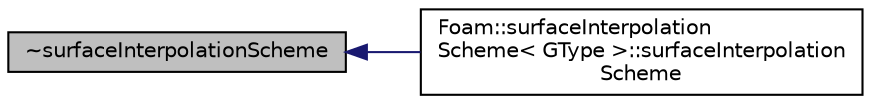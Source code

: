 digraph "~surfaceInterpolationScheme"
{
  bgcolor="transparent";
  edge [fontname="Helvetica",fontsize="10",labelfontname="Helvetica",labelfontsize="10"];
  node [fontname="Helvetica",fontsize="10",shape=record];
  rankdir="LR";
  Node1 [label="~surfaceInterpolationScheme",height=0.2,width=0.4,color="black", fillcolor="grey75", style="filled", fontcolor="black"];
  Node1 -> Node2 [dir="back",color="midnightblue",fontsize="10",style="solid",fontname="Helvetica"];
  Node2 [label="Foam::surfaceInterpolation\lScheme\< GType \>::surfaceInterpolation\lScheme",height=0.2,width=0.4,color="black",URL="$a02567.html#a22a64b34077a1cdcbc2e7da617c73d12",tooltip="Construct from mesh. "];
}
